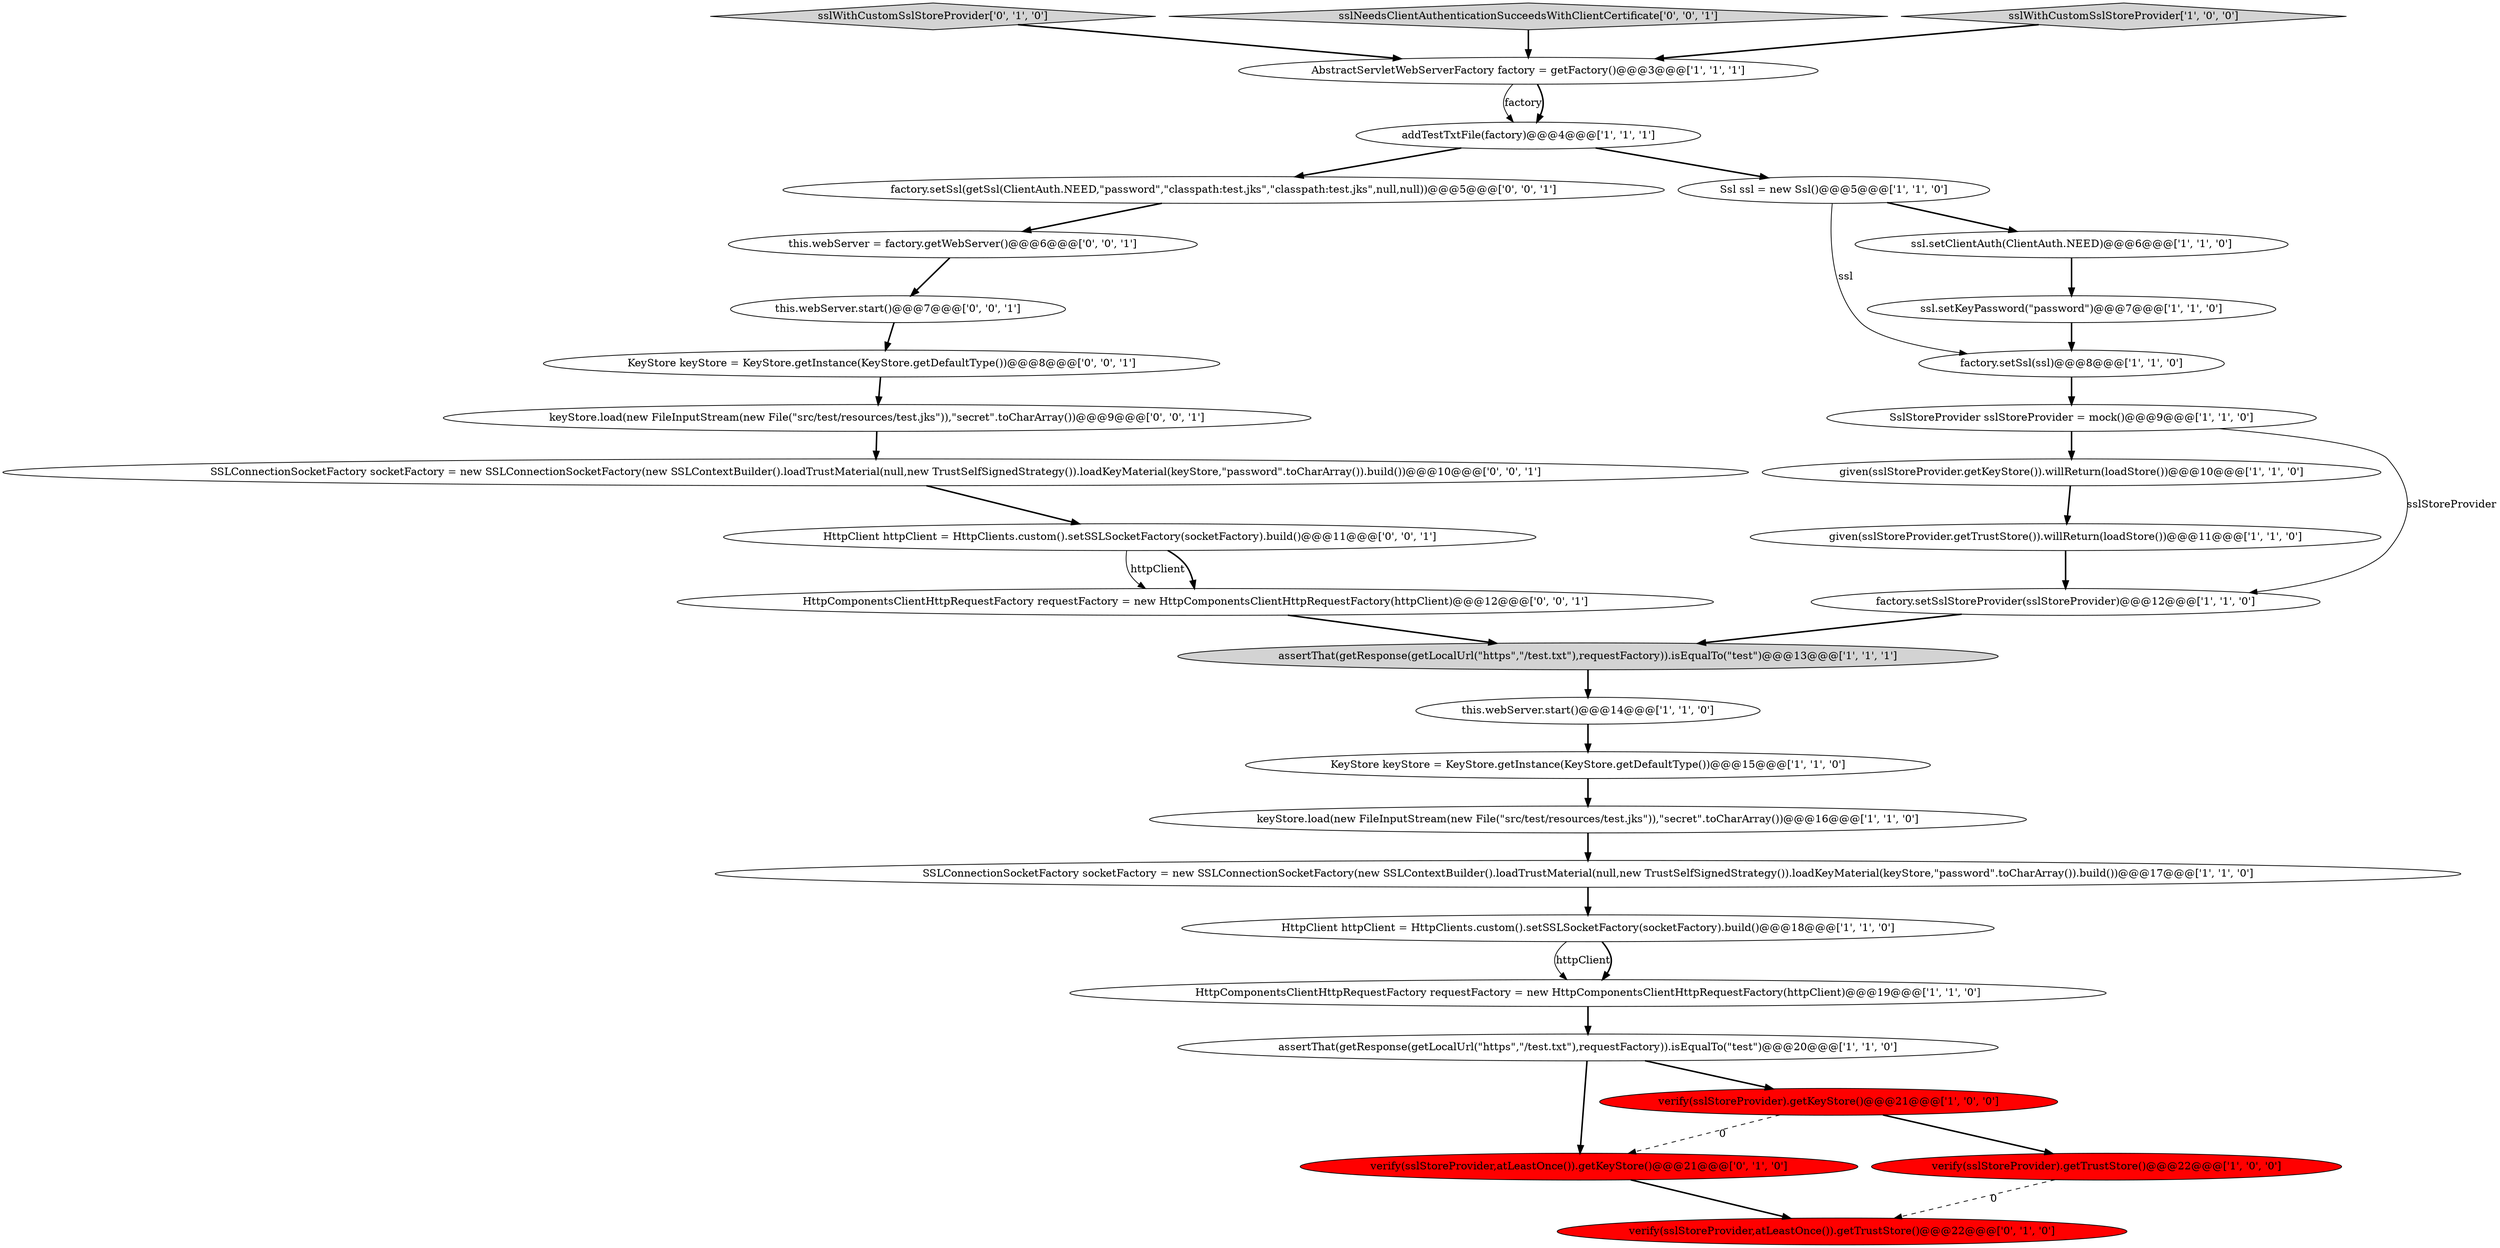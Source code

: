 digraph {
2 [style = filled, label = "SslStoreProvider sslStoreProvider = mock()@@@9@@@['1', '1', '0']", fillcolor = white, shape = ellipse image = "AAA0AAABBB1BBB"];
21 [style = filled, label = "sslWithCustomSslStoreProvider['0', '1', '0']", fillcolor = lightgray, shape = diamond image = "AAA0AAABBB2BBB"];
24 [style = filled, label = "HttpComponentsClientHttpRequestFactory requestFactory = new HttpComponentsClientHttpRequestFactory(httpClient)@@@12@@@['0', '0', '1']", fillcolor = white, shape = ellipse image = "AAA0AAABBB3BBB"];
25 [style = filled, label = "this.webServer.start()@@@7@@@['0', '0', '1']", fillcolor = white, shape = ellipse image = "AAA0AAABBB3BBB"];
28 [style = filled, label = "factory.setSsl(getSsl(ClientAuth.NEED,\"password\",\"classpath:test.jks\",\"classpath:test.jks\",null,null))@@@5@@@['0', '0', '1']", fillcolor = white, shape = ellipse image = "AAA0AAABBB3BBB"];
6 [style = filled, label = "AbstractServletWebServerFactory factory = getFactory()@@@3@@@['1', '1', '1']", fillcolor = white, shape = ellipse image = "AAA0AAABBB1BBB"];
13 [style = filled, label = "given(sslStoreProvider.getKeyStore()).willReturn(loadStore())@@@10@@@['1', '1', '0']", fillcolor = white, shape = ellipse image = "AAA0AAABBB1BBB"];
14 [style = filled, label = "assertThat(getResponse(getLocalUrl(\"https\",\"/test.txt\"),requestFactory)).isEqualTo(\"test\")@@@20@@@['1', '1', '0']", fillcolor = white, shape = ellipse image = "AAA0AAABBB1BBB"];
31 [style = filled, label = "KeyStore keyStore = KeyStore.getInstance(KeyStore.getDefaultType())@@@8@@@['0', '0', '1']", fillcolor = white, shape = ellipse image = "AAA0AAABBB3BBB"];
5 [style = filled, label = "this.webServer.start()@@@14@@@['1', '1', '0']", fillcolor = white, shape = ellipse image = "AAA0AAABBB1BBB"];
26 [style = filled, label = "keyStore.load(new FileInputStream(new File(\"src/test/resources/test.jks\")),\"secret\".toCharArray())@@@9@@@['0', '0', '1']", fillcolor = white, shape = ellipse image = "AAA0AAABBB3BBB"];
1 [style = filled, label = "Ssl ssl = new Ssl()@@@5@@@['1', '1', '0']", fillcolor = white, shape = ellipse image = "AAA0AAABBB1BBB"];
17 [style = filled, label = "factory.setSsl(ssl)@@@8@@@['1', '1', '0']", fillcolor = white, shape = ellipse image = "AAA0AAABBB1BBB"];
3 [style = filled, label = "SSLConnectionSocketFactory socketFactory = new SSLConnectionSocketFactory(new SSLContextBuilder().loadTrustMaterial(null,new TrustSelfSignedStrategy()).loadKeyMaterial(keyStore,\"password\".toCharArray()).build())@@@17@@@['1', '1', '0']", fillcolor = white, shape = ellipse image = "AAA0AAABBB1BBB"];
19 [style = filled, label = "HttpClient httpClient = HttpClients.custom().setSSLSocketFactory(socketFactory).build()@@@18@@@['1', '1', '0']", fillcolor = white, shape = ellipse image = "AAA0AAABBB1BBB"];
22 [style = filled, label = "verify(sslStoreProvider,atLeastOnce()).getKeyStore()@@@21@@@['0', '1', '0']", fillcolor = red, shape = ellipse image = "AAA1AAABBB2BBB"];
27 [style = filled, label = "SSLConnectionSocketFactory socketFactory = new SSLConnectionSocketFactory(new SSLContextBuilder().loadTrustMaterial(null,new TrustSelfSignedStrategy()).loadKeyMaterial(keyStore,\"password\".toCharArray()).build())@@@10@@@['0', '0', '1']", fillcolor = white, shape = ellipse image = "AAA0AAABBB3BBB"];
11 [style = filled, label = "assertThat(getResponse(getLocalUrl(\"https\",\"/test.txt\"),requestFactory)).isEqualTo(\"test\")@@@13@@@['1', '1', '1']", fillcolor = lightgray, shape = ellipse image = "AAA0AAABBB1BBB"];
4 [style = filled, label = "ssl.setKeyPassword(\"password\")@@@7@@@['1', '1', '0']", fillcolor = white, shape = ellipse image = "AAA0AAABBB1BBB"];
9 [style = filled, label = "given(sslStoreProvider.getTrustStore()).willReturn(loadStore())@@@11@@@['1', '1', '0']", fillcolor = white, shape = ellipse image = "AAA0AAABBB1BBB"];
12 [style = filled, label = "ssl.setClientAuth(ClientAuth.NEED)@@@6@@@['1', '1', '0']", fillcolor = white, shape = ellipse image = "AAA0AAABBB1BBB"];
0 [style = filled, label = "verify(sslStoreProvider).getTrustStore()@@@22@@@['1', '0', '0']", fillcolor = red, shape = ellipse image = "AAA1AAABBB1BBB"];
7 [style = filled, label = "KeyStore keyStore = KeyStore.getInstance(KeyStore.getDefaultType())@@@15@@@['1', '1', '0']", fillcolor = white, shape = ellipse image = "AAA0AAABBB1BBB"];
29 [style = filled, label = "sslNeedsClientAuthenticationSucceedsWithClientCertificate['0', '0', '1']", fillcolor = lightgray, shape = diamond image = "AAA0AAABBB3BBB"];
15 [style = filled, label = "factory.setSslStoreProvider(sslStoreProvider)@@@12@@@['1', '1', '0']", fillcolor = white, shape = ellipse image = "AAA0AAABBB1BBB"];
18 [style = filled, label = "keyStore.load(new FileInputStream(new File(\"src/test/resources/test.jks\")),\"secret\".toCharArray())@@@16@@@['1', '1', '0']", fillcolor = white, shape = ellipse image = "AAA0AAABBB1BBB"];
30 [style = filled, label = "this.webServer = factory.getWebServer()@@@6@@@['0', '0', '1']", fillcolor = white, shape = ellipse image = "AAA0AAABBB3BBB"];
20 [style = filled, label = "sslWithCustomSslStoreProvider['1', '0', '0']", fillcolor = lightgray, shape = diamond image = "AAA0AAABBB1BBB"];
16 [style = filled, label = "HttpComponentsClientHttpRequestFactory requestFactory = new HttpComponentsClientHttpRequestFactory(httpClient)@@@19@@@['1', '1', '0']", fillcolor = white, shape = ellipse image = "AAA0AAABBB1BBB"];
8 [style = filled, label = "verify(sslStoreProvider).getKeyStore()@@@21@@@['1', '0', '0']", fillcolor = red, shape = ellipse image = "AAA1AAABBB1BBB"];
32 [style = filled, label = "HttpClient httpClient = HttpClients.custom().setSSLSocketFactory(socketFactory).build()@@@11@@@['0', '0', '1']", fillcolor = white, shape = ellipse image = "AAA0AAABBB3BBB"];
23 [style = filled, label = "verify(sslStoreProvider,atLeastOnce()).getTrustStore()@@@22@@@['0', '1', '0']", fillcolor = red, shape = ellipse image = "AAA1AAABBB2BBB"];
10 [style = filled, label = "addTestTxtFile(factory)@@@4@@@['1', '1', '1']", fillcolor = white, shape = ellipse image = "AAA0AAABBB1BBB"];
2->15 [style = solid, label="sslStoreProvider"];
18->3 [style = bold, label=""];
27->32 [style = bold, label=""];
10->28 [style = bold, label=""];
4->17 [style = bold, label=""];
28->30 [style = bold, label=""];
21->6 [style = bold, label=""];
0->23 [style = dashed, label="0"];
14->22 [style = bold, label=""];
6->10 [style = solid, label="factory"];
32->24 [style = solid, label="httpClient"];
30->25 [style = bold, label=""];
20->6 [style = bold, label=""];
19->16 [style = solid, label="httpClient"];
22->23 [style = bold, label=""];
19->16 [style = bold, label=""];
2->13 [style = bold, label=""];
25->31 [style = bold, label=""];
8->0 [style = bold, label=""];
8->22 [style = dashed, label="0"];
11->5 [style = bold, label=""];
31->26 [style = bold, label=""];
26->27 [style = bold, label=""];
29->6 [style = bold, label=""];
15->11 [style = bold, label=""];
17->2 [style = bold, label=""];
12->4 [style = bold, label=""];
3->19 [style = bold, label=""];
9->15 [style = bold, label=""];
24->11 [style = bold, label=""];
6->10 [style = bold, label=""];
1->12 [style = bold, label=""];
7->18 [style = bold, label=""];
5->7 [style = bold, label=""];
16->14 [style = bold, label=""];
1->17 [style = solid, label="ssl"];
14->8 [style = bold, label=""];
13->9 [style = bold, label=""];
10->1 [style = bold, label=""];
32->24 [style = bold, label=""];
}
